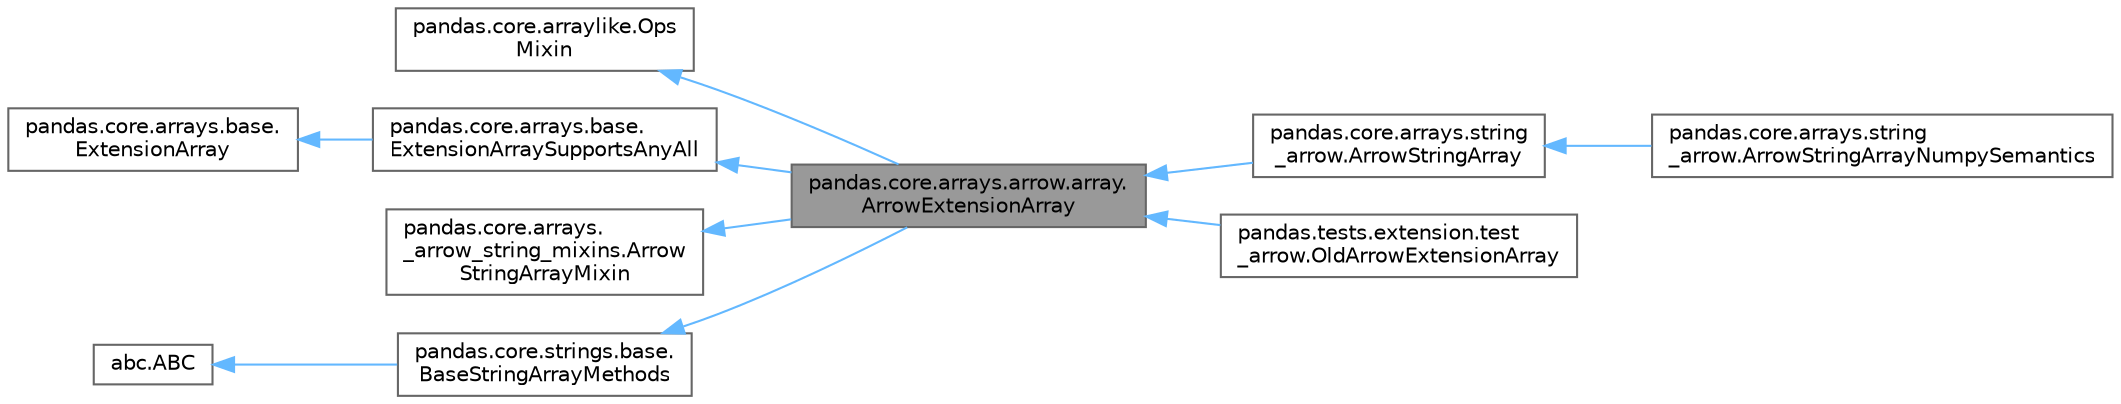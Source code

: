 digraph "pandas.core.arrays.arrow.array.ArrowExtensionArray"
{
 // LATEX_PDF_SIZE
  bgcolor="transparent";
  edge [fontname=Helvetica,fontsize=10,labelfontname=Helvetica,labelfontsize=10];
  node [fontname=Helvetica,fontsize=10,shape=box,height=0.2,width=0.4];
  rankdir="LR";
  Node1 [id="Node000001",label="pandas.core.arrays.arrow.array.\lArrowExtensionArray",height=0.2,width=0.4,color="gray40", fillcolor="grey60", style="filled", fontcolor="black",tooltip=" "];
  Node2 -> Node1 [id="edge10_Node000001_Node000002",dir="back",color="steelblue1",style="solid",tooltip=" "];
  Node2 [id="Node000002",label="pandas.core.arraylike.Ops\lMixin",height=0.2,width=0.4,color="gray40", fillcolor="white", style="filled",URL="$classpandas_1_1core_1_1arraylike_1_1OpsMixin.html",tooltip=" "];
  Node3 -> Node1 [id="edge11_Node000001_Node000003",dir="back",color="steelblue1",style="solid",tooltip=" "];
  Node3 [id="Node000003",label="pandas.core.arrays.base.\lExtensionArraySupportsAnyAll",height=0.2,width=0.4,color="gray40", fillcolor="white", style="filled",URL="$classpandas_1_1core_1_1arrays_1_1base_1_1ExtensionArraySupportsAnyAll.html",tooltip=" "];
  Node4 -> Node3 [id="edge12_Node000003_Node000004",dir="back",color="steelblue1",style="solid",tooltip=" "];
  Node4 [id="Node000004",label="pandas.core.arrays.base.\lExtensionArray",height=0.2,width=0.4,color="gray40", fillcolor="white", style="filled",URL="$classpandas_1_1core_1_1arrays_1_1base_1_1ExtensionArray.html",tooltip=" "];
  Node5 -> Node1 [id="edge13_Node000001_Node000005",dir="back",color="steelblue1",style="solid",tooltip=" "];
  Node5 [id="Node000005",label="pandas.core.arrays.\l_arrow_string_mixins.Arrow\lStringArrayMixin",height=0.2,width=0.4,color="gray40", fillcolor="white", style="filled",URL="$classpandas_1_1core_1_1arrays_1_1__arrow__string__mixins_1_1ArrowStringArrayMixin.html",tooltip=" "];
  Node6 -> Node1 [id="edge14_Node000001_Node000006",dir="back",color="steelblue1",style="solid",tooltip=" "];
  Node6 [id="Node000006",label="pandas.core.strings.base.\lBaseStringArrayMethods",height=0.2,width=0.4,color="gray40", fillcolor="white", style="filled",URL="$classpandas_1_1core_1_1strings_1_1base_1_1BaseStringArrayMethods.html",tooltip=" "];
  Node7 -> Node6 [id="edge15_Node000006_Node000007",dir="back",color="steelblue1",style="solid",tooltip=" "];
  Node7 [id="Node000007",label="abc.ABC",height=0.2,width=0.4,color="gray40", fillcolor="white", style="filled",tooltip=" "];
  Node1 -> Node8 [id="edge16_Node000001_Node000008",dir="back",color="steelblue1",style="solid",tooltip=" "];
  Node8 [id="Node000008",label="pandas.core.arrays.string\l_arrow.ArrowStringArray",height=0.2,width=0.4,color="gray40", fillcolor="white", style="filled",URL="$classpandas_1_1core_1_1arrays_1_1string__arrow_1_1ArrowStringArray.html",tooltip=" "];
  Node8 -> Node9 [id="edge17_Node000008_Node000009",dir="back",color="steelblue1",style="solid",tooltip=" "];
  Node9 [id="Node000009",label="pandas.core.arrays.string\l_arrow.ArrowStringArrayNumpySemantics",height=0.2,width=0.4,color="gray40", fillcolor="white", style="filled",URL="$classpandas_1_1core_1_1arrays_1_1string__arrow_1_1ArrowStringArrayNumpySemantics.html",tooltip=" "];
  Node1 -> Node10 [id="edge18_Node000001_Node000010",dir="back",color="steelblue1",style="solid",tooltip=" "];
  Node10 [id="Node000010",label="pandas.tests.extension.test\l_arrow.OldArrowExtensionArray",height=0.2,width=0.4,color="gray40", fillcolor="white", style="filled",URL="$classpandas_1_1tests_1_1extension_1_1test__arrow_1_1OldArrowExtensionArray.html",tooltip=" "];
}
